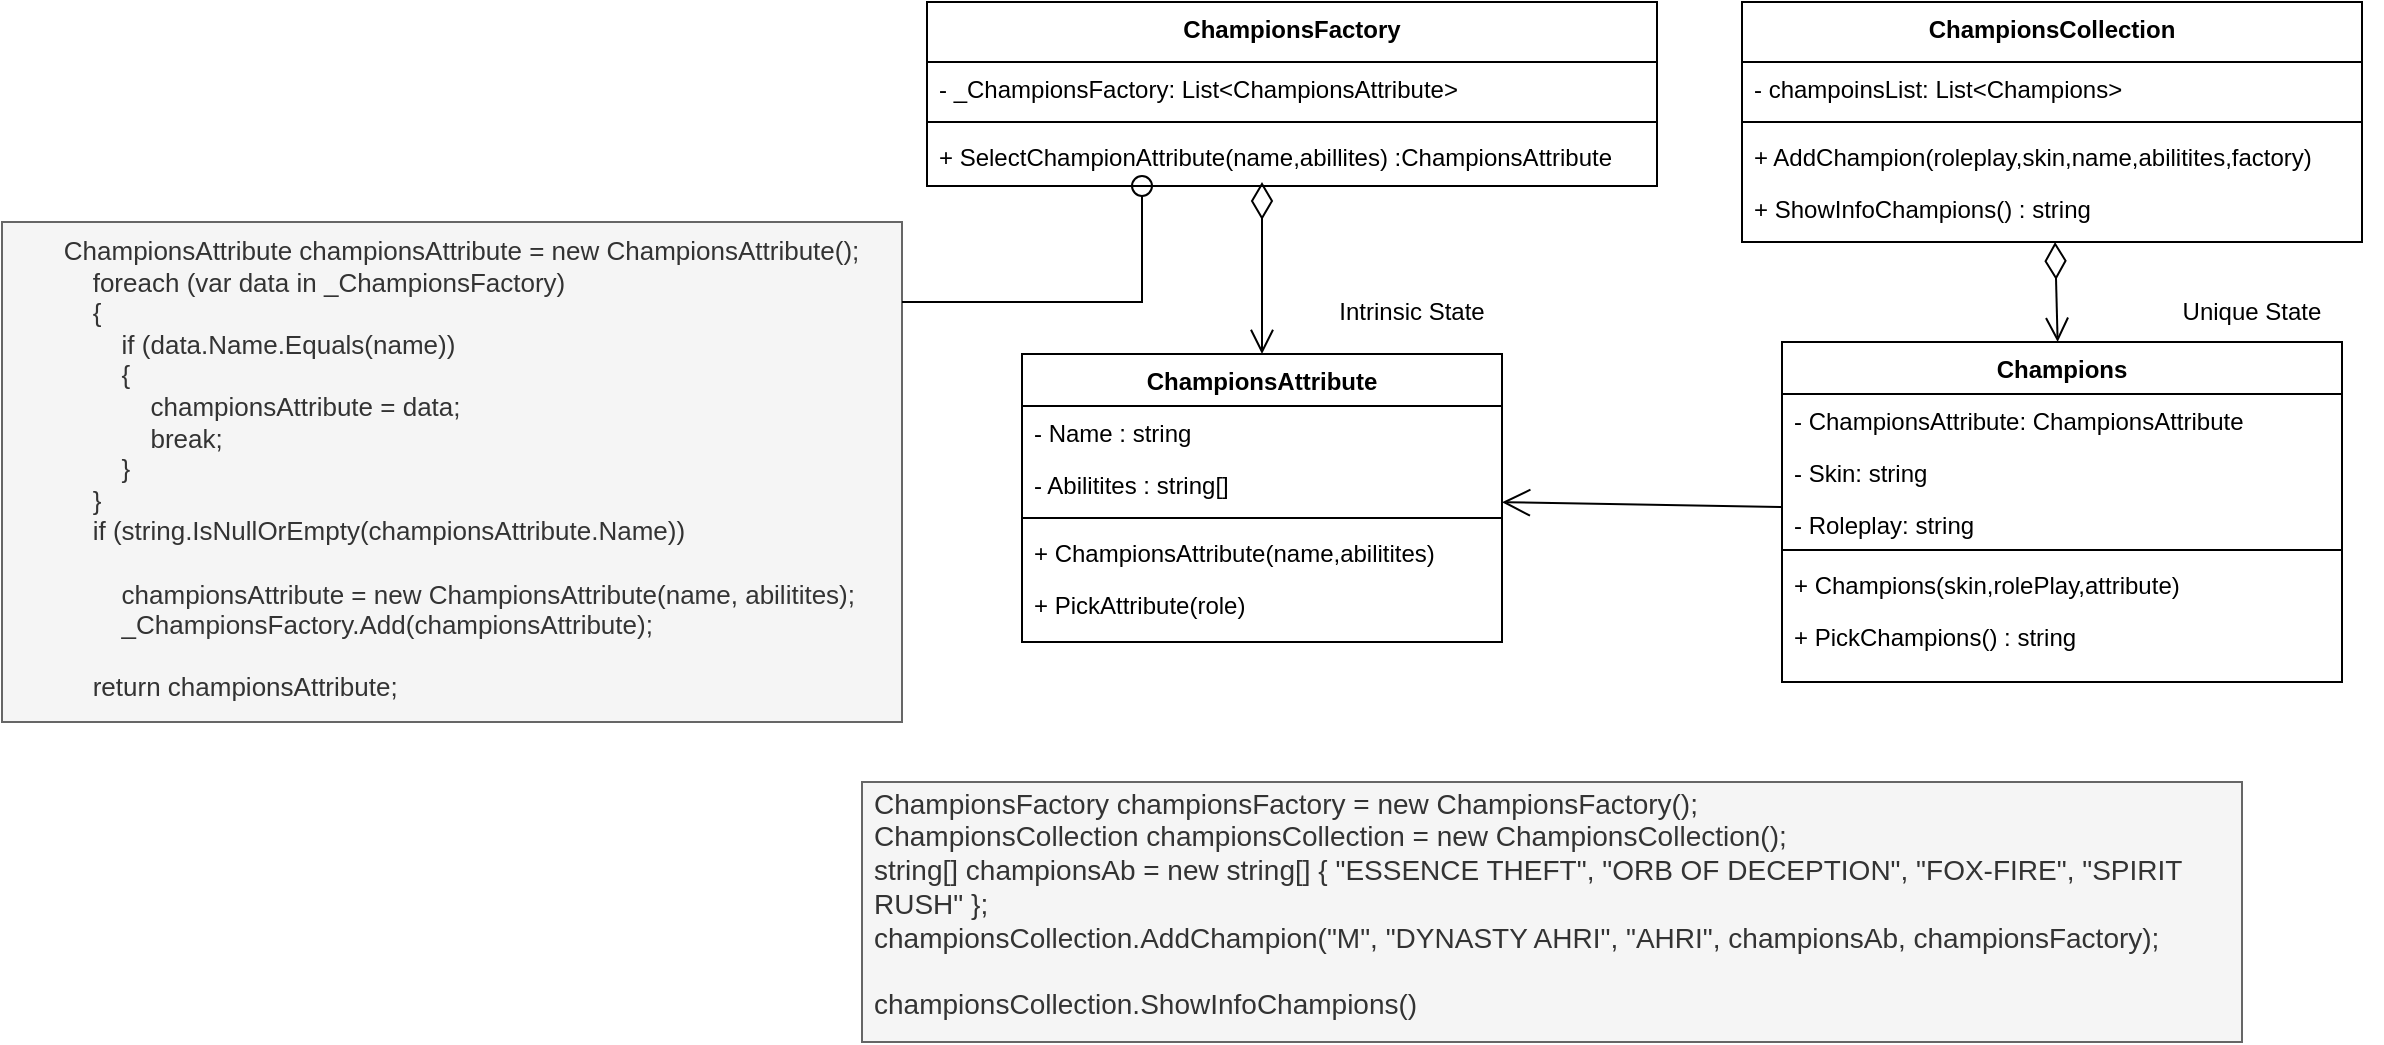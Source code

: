 <mxfile version="21.6.5" type="device">
  <diagram id="C5RBs43oDa-KdzZeNtuy" name="Page-1">
    <mxGraphModel dx="2046" dy="722" grid="1" gridSize="10" guides="1" tooltips="1" connect="1" arrows="1" fold="1" page="1" pageScale="1" pageWidth="827" pageHeight="1169" math="0" shadow="0">
      <root>
        <mxCell id="WIyWlLk6GJQsqaUBKTNV-0" />
        <mxCell id="WIyWlLk6GJQsqaUBKTNV-1" parent="WIyWlLk6GJQsqaUBKTNV-0" />
        <mxCell id="zkfFHV4jXpPFQw0GAbJ--0" value="Champions" style="swimlane;fontStyle=1;align=center;verticalAlign=top;childLayout=stackLayout;horizontal=1;startSize=26;horizontalStack=0;resizeParent=1;resizeLast=0;collapsible=1;marginBottom=0;rounded=0;shadow=0;strokeWidth=1;" parent="WIyWlLk6GJQsqaUBKTNV-1" vertex="1">
          <mxGeometry x="480" y="250" width="280" height="170" as="geometry">
            <mxRectangle x="230" y="140" width="160" height="26" as="alternateBounds" />
          </mxGeometry>
        </mxCell>
        <mxCell id="zkfFHV4jXpPFQw0GAbJ--1" value="- ChampionsAttribute: ChampionsAttribute" style="text;align=left;verticalAlign=top;spacingLeft=4;spacingRight=4;overflow=hidden;rotatable=0;points=[[0,0.5],[1,0.5]];portConstraint=eastwest;" parent="zkfFHV4jXpPFQw0GAbJ--0" vertex="1">
          <mxGeometry y="26" width="280" height="26" as="geometry" />
        </mxCell>
        <mxCell id="xBnr3yGI9mrYKTAhkuR5-9" value="- Skin: string" style="text;align=left;verticalAlign=top;spacingLeft=4;spacingRight=4;overflow=hidden;rotatable=0;points=[[0,0.5],[1,0.5]];portConstraint=eastwest;" parent="zkfFHV4jXpPFQw0GAbJ--0" vertex="1">
          <mxGeometry y="52" width="280" height="26" as="geometry" />
        </mxCell>
        <mxCell id="xBnr3yGI9mrYKTAhkuR5-7" value="- Roleplay: string" style="text;align=left;verticalAlign=top;spacingLeft=4;spacingRight=4;overflow=hidden;rotatable=0;points=[[0,0.5],[1,0.5]];portConstraint=eastwest;" parent="zkfFHV4jXpPFQw0GAbJ--0" vertex="1">
          <mxGeometry y="78" width="280" height="22" as="geometry" />
        </mxCell>
        <mxCell id="xBnr3yGI9mrYKTAhkuR5-27" value="" style="line;strokeWidth=1;fillColor=none;align=left;verticalAlign=middle;spacingTop=-1;spacingLeft=3;spacingRight=3;rotatable=0;labelPosition=right;points=[];portConstraint=eastwest;strokeColor=inherit;" parent="zkfFHV4jXpPFQw0GAbJ--0" vertex="1">
          <mxGeometry y="100" width="280" height="8" as="geometry" />
        </mxCell>
        <mxCell id="xBnr3yGI9mrYKTAhkuR5-24" value="+ Champions(skin,rolePlay,attribute)" style="text;align=left;verticalAlign=top;spacingLeft=4;spacingRight=4;overflow=hidden;rotatable=0;points=[[0,0.5],[1,0.5]];portConstraint=eastwest;" parent="zkfFHV4jXpPFQw0GAbJ--0" vertex="1">
          <mxGeometry y="108" width="280" height="26" as="geometry" />
        </mxCell>
        <mxCell id="xBnr3yGI9mrYKTAhkuR5-25" value="+ PickChampions() : string" style="text;align=left;verticalAlign=top;spacingLeft=4;spacingRight=4;overflow=hidden;rotatable=0;points=[[0,0.5],[1,0.5]];portConstraint=eastwest;" parent="zkfFHV4jXpPFQw0GAbJ--0" vertex="1">
          <mxGeometry y="134" width="280" height="26" as="geometry" />
        </mxCell>
        <mxCell id="zkfFHV4jXpPFQw0GAbJ--6" value="ChampionsAttribute" style="swimlane;fontStyle=1;align=center;verticalAlign=top;childLayout=stackLayout;horizontal=1;startSize=26;horizontalStack=0;resizeParent=1;resizeLast=0;collapsible=1;marginBottom=0;rounded=0;shadow=0;strokeWidth=1;" parent="WIyWlLk6GJQsqaUBKTNV-1" vertex="1">
          <mxGeometry x="100" y="256" width="240" height="144" as="geometry">
            <mxRectangle x="130" y="380" width="160" height="26" as="alternateBounds" />
          </mxGeometry>
        </mxCell>
        <mxCell id="xBnr3yGI9mrYKTAhkuR5-3" value="- Name : string" style="text;align=left;verticalAlign=top;spacingLeft=4;spacingRight=4;overflow=hidden;rotatable=0;points=[[0,0.5],[1,0.5]];portConstraint=eastwest;" parent="zkfFHV4jXpPFQw0GAbJ--6" vertex="1">
          <mxGeometry y="26" width="240" height="26" as="geometry" />
        </mxCell>
        <mxCell id="xBnr3yGI9mrYKTAhkuR5-0" value="- Abilitites : string[]" style="text;align=left;verticalAlign=top;spacingLeft=4;spacingRight=4;overflow=hidden;rotatable=0;points=[[0,0.5],[1,0.5]];portConstraint=eastwest;rounded=0;shadow=0;html=0;" parent="zkfFHV4jXpPFQw0GAbJ--6" vertex="1">
          <mxGeometry y="52" width="240" height="26" as="geometry" />
        </mxCell>
        <mxCell id="xBnr3yGI9mrYKTAhkuR5-23" value="" style="line;strokeWidth=1;fillColor=none;align=left;verticalAlign=middle;spacingTop=-1;spacingLeft=3;spacingRight=3;rotatable=0;labelPosition=right;points=[];portConstraint=eastwest;strokeColor=inherit;" parent="zkfFHV4jXpPFQw0GAbJ--6" vertex="1">
          <mxGeometry y="78" width="240" height="8" as="geometry" />
        </mxCell>
        <mxCell id="xBnr3yGI9mrYKTAhkuR5-20" value="+ ChampionsAttribute(name,abilitites)" style="text;align=left;verticalAlign=top;spacingLeft=4;spacingRight=4;overflow=hidden;rotatable=0;points=[[0,0.5],[1,0.5]];portConstraint=eastwest;rounded=0;shadow=0;html=0;" parent="zkfFHV4jXpPFQw0GAbJ--6" vertex="1">
          <mxGeometry y="86" width="240" height="26" as="geometry" />
        </mxCell>
        <mxCell id="xBnr3yGI9mrYKTAhkuR5-22" value="+ PickAttribute(role)" style="text;align=left;verticalAlign=top;spacingLeft=4;spacingRight=4;overflow=hidden;rotatable=0;points=[[0,0.5],[1,0.5]];portConstraint=eastwest;" parent="zkfFHV4jXpPFQw0GAbJ--6" vertex="1">
          <mxGeometry y="112" width="240" height="26" as="geometry" />
        </mxCell>
        <mxCell id="zkfFHV4jXpPFQw0GAbJ--17" value="ChampionsFactory" style="swimlane;fontStyle=1;align=center;verticalAlign=top;childLayout=stackLayout;horizontal=1;startSize=30;horizontalStack=0;resizeParent=1;resizeLast=0;collapsible=1;marginBottom=0;rounded=0;shadow=0;strokeWidth=1;" parent="WIyWlLk6GJQsqaUBKTNV-1" vertex="1">
          <mxGeometry x="52.5" y="80" width="365" height="92" as="geometry">
            <mxRectangle x="550" y="140" width="160" height="26" as="alternateBounds" />
          </mxGeometry>
        </mxCell>
        <mxCell id="xBnr3yGI9mrYKTAhkuR5-10" value="- _ChampionsFactory: List&lt;ChampionsAttribute&gt;" style="text;align=left;verticalAlign=top;spacingLeft=4;spacingRight=4;overflow=hidden;rotatable=0;points=[[0,0.5],[1,0.5]];portConstraint=eastwest;" parent="zkfFHV4jXpPFQw0GAbJ--17" vertex="1">
          <mxGeometry y="30" width="365" height="26" as="geometry" />
        </mxCell>
        <mxCell id="tNrFwz3rSDNApLw1JCM5-4" value="" style="line;strokeWidth=1;fillColor=none;align=left;verticalAlign=middle;spacingTop=-1;spacingLeft=3;spacingRight=3;rotatable=0;labelPosition=right;points=[];portConstraint=eastwest;strokeColor=inherit;" vertex="1" parent="zkfFHV4jXpPFQw0GAbJ--17">
          <mxGeometry y="56" width="365" height="8" as="geometry" />
        </mxCell>
        <mxCell id="zkfFHV4jXpPFQw0GAbJ--24" value="+ SelectChampionAttribute(name,abillites) :ChampionsAttribute" style="text;align=left;verticalAlign=top;spacingLeft=4;spacingRight=4;overflow=hidden;rotatable=0;points=[[0,0.5],[1,0.5]];portConstraint=eastwest;" parent="zkfFHV4jXpPFQw0GAbJ--17" vertex="1">
          <mxGeometry y="64" width="365" height="26" as="geometry" />
        </mxCell>
        <mxCell id="zkfFHV4jXpPFQw0GAbJ--26" value="" style="endArrow=diamondThin;shadow=0;strokeWidth=1;rounded=0;endFill=0;edgeStyle=elbowEdgeStyle;elbow=vertical;startArrow=open;startFill=0;endSize=16;startSize=10;" parent="WIyWlLk6GJQsqaUBKTNV-1" source="zkfFHV4jXpPFQw0GAbJ--6" edge="1">
          <mxGeometry x="0.5" y="41" relative="1" as="geometry">
            <mxPoint x="380" y="192" as="sourcePoint" />
            <mxPoint x="220" y="170" as="targetPoint" />
            <mxPoint x="-40" y="32" as="offset" />
          </mxGeometry>
        </mxCell>
        <mxCell id="xBnr3yGI9mrYKTAhkuR5-11" value="ChampionsCollection" style="swimlane;fontStyle=1;align=center;verticalAlign=top;childLayout=stackLayout;horizontal=1;startSize=30;horizontalStack=0;resizeParent=1;resizeLast=0;collapsible=1;marginBottom=0;rounded=0;shadow=0;strokeWidth=1;" parent="WIyWlLk6GJQsqaUBKTNV-1" vertex="1">
          <mxGeometry x="460" y="80" width="310" height="120" as="geometry">
            <mxRectangle x="550" y="140" width="160" height="26" as="alternateBounds" />
          </mxGeometry>
        </mxCell>
        <mxCell id="xBnr3yGI9mrYKTAhkuR5-12" value="- champoinsList: List&lt;Champions&gt;" style="text;align=left;verticalAlign=top;spacingLeft=4;spacingRight=4;overflow=hidden;rotatable=0;points=[[0,0.5],[1,0.5]];portConstraint=eastwest;" parent="xBnr3yGI9mrYKTAhkuR5-11" vertex="1">
          <mxGeometry y="30" width="310" height="26" as="geometry" />
        </mxCell>
        <mxCell id="xBnr3yGI9mrYKTAhkuR5-16" value="" style="line;strokeWidth=1;fillColor=none;align=left;verticalAlign=middle;spacingTop=-1;spacingLeft=3;spacingRight=3;rotatable=0;labelPosition=right;points=[];portConstraint=eastwest;strokeColor=inherit;" parent="xBnr3yGI9mrYKTAhkuR5-11" vertex="1">
          <mxGeometry y="56" width="310" height="8" as="geometry" />
        </mxCell>
        <mxCell id="xBnr3yGI9mrYKTAhkuR5-13" value="+ AddChampion(roleplay,skin,name,abilitites,factory)" style="text;align=left;verticalAlign=top;spacingLeft=4;spacingRight=4;overflow=hidden;rotatable=0;points=[[0,0.5],[1,0.5]];portConstraint=eastwest;" parent="xBnr3yGI9mrYKTAhkuR5-11" vertex="1">
          <mxGeometry y="64" width="310" height="26" as="geometry" />
        </mxCell>
        <mxCell id="xBnr3yGI9mrYKTAhkuR5-21" value="+ ShowInfoChampions() : string" style="text;align=left;verticalAlign=top;spacingLeft=4;spacingRight=4;overflow=hidden;rotatable=0;points=[[0,0.5],[1,0.5]];portConstraint=eastwest;" parent="xBnr3yGI9mrYKTAhkuR5-11" vertex="1">
          <mxGeometry y="90" width="310" height="26" as="geometry" />
        </mxCell>
        <mxCell id="xBnr3yGI9mrYKTAhkuR5-17" value="" style="endArrow=diamondThin;shadow=0;strokeWidth=1;rounded=0;endFill=0;elbow=vertical;startArrow=open;startFill=0;endSize=16;startSize=10;" parent="WIyWlLk6GJQsqaUBKTNV-1" source="zkfFHV4jXpPFQw0GAbJ--0" target="xBnr3yGI9mrYKTAhkuR5-11" edge="1">
          <mxGeometry x="0.5" y="41" relative="1" as="geometry">
            <mxPoint x="539.5" y="290" as="sourcePoint" />
            <mxPoint x="539.5" y="222" as="targetPoint" />
            <mxPoint x="-40" y="32" as="offset" />
          </mxGeometry>
        </mxCell>
        <mxCell id="xBnr3yGI9mrYKTAhkuR5-18" value="" style="endArrow=open;endFill=1;endSize=12;html=1;rounded=0;" parent="WIyWlLk6GJQsqaUBKTNV-1" source="zkfFHV4jXpPFQw0GAbJ--0" target="zkfFHV4jXpPFQw0GAbJ--6" edge="1">
          <mxGeometry width="160" relative="1" as="geometry">
            <mxPoint x="250" y="530" as="sourcePoint" />
            <mxPoint x="410" y="530" as="targetPoint" />
          </mxGeometry>
        </mxCell>
        <mxCell id="tNrFwz3rSDNApLw1JCM5-0" value="Intrinsic State " style="text;html=1;strokeColor=none;fillColor=none;align=center;verticalAlign=middle;whiteSpace=wrap;rounded=0;" vertex="1" parent="WIyWlLk6GJQsqaUBKTNV-1">
          <mxGeometry x="230" y="220" width="130" height="30" as="geometry" />
        </mxCell>
        <mxCell id="tNrFwz3rSDNApLw1JCM5-2" value="Unique State" style="text;html=1;strokeColor=none;fillColor=none;align=center;verticalAlign=middle;whiteSpace=wrap;rounded=0;" vertex="1" parent="WIyWlLk6GJQsqaUBKTNV-1">
          <mxGeometry x="650" y="220" width="130" height="30" as="geometry" />
        </mxCell>
        <mxCell id="tNrFwz3rSDNApLw1JCM5-5" value="&lt;div style=&quot;font-size: 14px;&quot;&gt;&lt;font style=&quot;font-size: 14px;&quot;&gt;ChampionsFactory championsFactory = new ChampionsFactory();&amp;nbsp;&lt;/font&gt;&lt;/div&gt;&lt;div style=&quot;font-size: 14px;&quot;&gt;&lt;font style=&quot;font-size: 14px;&quot;&gt;ChampionsCollection championsCollection = new ChampionsCollection();&lt;br&gt;&lt;/font&gt;&lt;div&gt;&lt;font style=&quot;font-size: 14px;&quot;&gt;string[] championsAb = new string[] { &quot;ESSENCE THEFT&quot;, &quot;ORB OF DECEPTION&quot;, &quot;FOX-FIRE&quot;, &quot;SPIRIT RUSH&quot; };&lt;/font&gt;&lt;/div&gt;&lt;div&gt;&lt;font style=&quot;font-size: 14px;&quot;&gt;championsCollection.AddChampion(&quot;M&quot;, &quot;DYNASTY AHRI&quot;, &quot;AHRI&quot;, championsAb, championsFactory);&lt;/font&gt;&lt;/div&gt;&lt;div&gt;&lt;font style=&quot;font-size: 14px;&quot;&gt;&lt;br&gt;&lt;/font&gt;&lt;/div&gt;&lt;div&gt;championsCollection.ShowInfoChampions()&lt;br&gt;&lt;/div&gt;&lt;div&gt;&lt;font style=&quot;font-size: 14px;&quot;&gt;&lt;br&gt;&lt;/font&gt;&lt;/div&gt;&lt;div&gt;&lt;br&gt;&lt;/div&gt;&lt;/div&gt;&lt;div style=&quot;font-size: 14px;&quot;&gt;&lt;br&gt;&lt;/div&gt;" style="text;strokeColor=#666666;fillColor=#f5f5f5;align=left;verticalAlign=middle;spacingLeft=4;spacingRight=4;overflow=hidden;points=[[0,0.5],[1,0.5]];portConstraint=eastwest;rotatable=0;whiteSpace=wrap;html=1;fontColor=#333333;" vertex="1" parent="WIyWlLk6GJQsqaUBKTNV-1">
          <mxGeometry x="20" y="470" width="690" height="130" as="geometry" />
        </mxCell>
        <mxCell id="tNrFwz3rSDNApLw1JCM5-6" value="        ChampionsAttribute championsAttribute = new ChampionsAttribute();&#xa;            foreach (var data in _ChampionsFactory)&#xa;            {&#xa;                if (data.Name.Equals(name))&#xa;                {&#xa;                    championsAttribute = data;&#xa;                    break;&#xa;                }&#xa;            }&#xa;            if (string.IsNullOrEmpty(championsAttribute.Name))&#xa; &#xa;                championsAttribute = new ChampionsAttribute(name, abilitites);&#xa;                _ChampionsFactory.Add(championsAttribute);&#xa;            &#xa;            return championsAttribute;" style="text;whiteSpace=wrap;align=left;fillColor=#f5f5f5;fontColor=#333333;strokeColor=#666666;fontSize=13;" vertex="1" parent="WIyWlLk6GJQsqaUBKTNV-1">
          <mxGeometry x="-410" y="190" width="450" height="250" as="geometry" />
        </mxCell>
        <mxCell id="tNrFwz3rSDNApLw1JCM5-7" value="" style="endArrow=oval;html=1;rounded=0;edgeStyle=orthogonalEdgeStyle;endFill=0;startSize=10;endSize=10;" edge="1" parent="WIyWlLk6GJQsqaUBKTNV-1" source="tNrFwz3rSDNApLw1JCM5-6" target="zkfFHV4jXpPFQw0GAbJ--17">
          <mxGeometry width="50" height="50" relative="1" as="geometry">
            <mxPoint x="-130" y="180" as="sourcePoint" />
            <mxPoint x="-80" y="130" as="targetPoint" />
            <Array as="points">
              <mxPoint x="160" y="230" />
            </Array>
          </mxGeometry>
        </mxCell>
      </root>
    </mxGraphModel>
  </diagram>
</mxfile>
